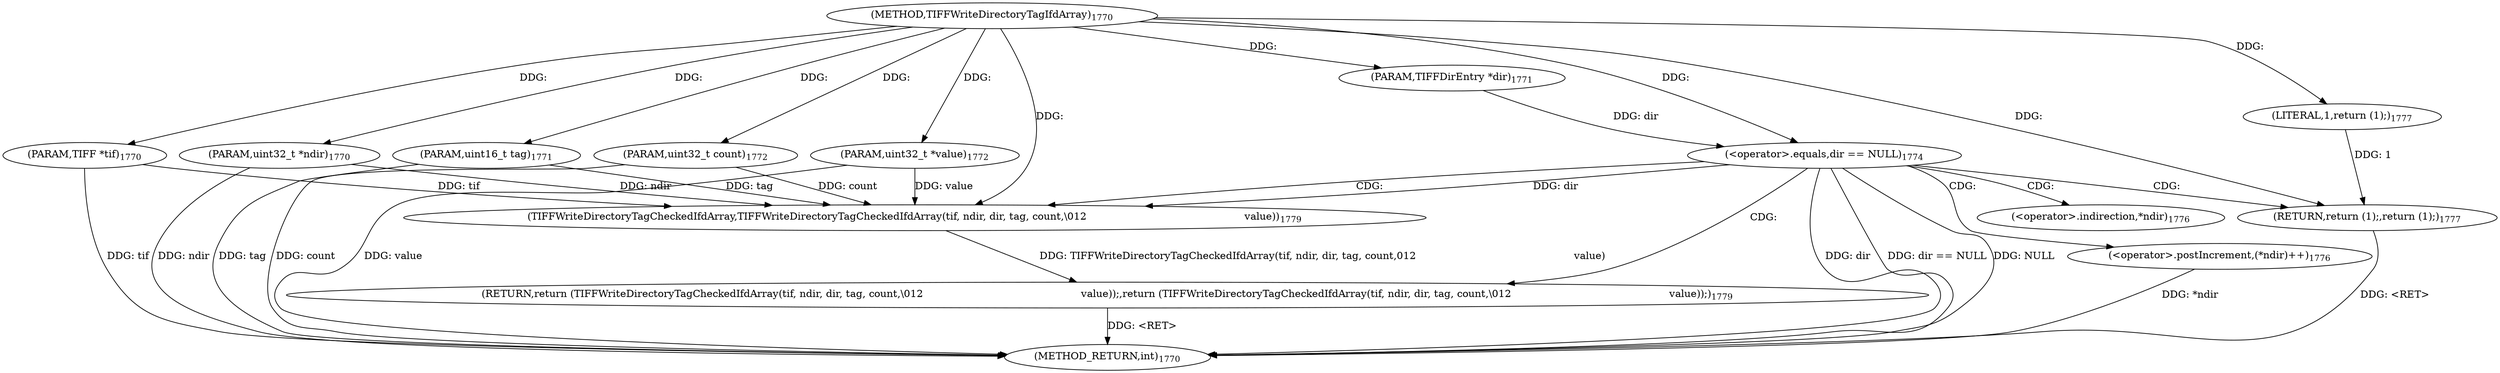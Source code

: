 digraph "TIFFWriteDirectoryTagIfdArray" {  
"68704" [label = <(METHOD,TIFFWriteDirectoryTagIfdArray)<SUB>1770</SUB>> ]
"68730" [label = <(METHOD_RETURN,int)<SUB>1770</SUB>> ]
"68705" [label = <(PARAM,TIFF *tif)<SUB>1770</SUB>> ]
"68706" [label = <(PARAM,uint32_t *ndir)<SUB>1770</SUB>> ]
"68707" [label = <(PARAM,TIFFDirEntry *dir)<SUB>1771</SUB>> ]
"68708" [label = <(PARAM,uint16_t tag)<SUB>1771</SUB>> ]
"68709" [label = <(PARAM,uint32_t count)<SUB>1772</SUB>> ]
"68710" [label = <(PARAM,uint32_t *value)<SUB>1772</SUB>> ]
"68722" [label = <(RETURN,return (TIFFWriteDirectoryTagCheckedIfdArray(tif, ndir, dir, tag, count,\012                                                 value));,return (TIFFWriteDirectoryTagCheckedIfdArray(tif, ndir, dir, tag, count,\012                                                 value));)<SUB>1779</SUB>> ]
"68713" [label = <(&lt;operator&gt;.equals,dir == NULL)<SUB>1774</SUB>> ]
"68723" [label = <(TIFFWriteDirectoryTagCheckedIfdArray,TIFFWriteDirectoryTagCheckedIfdArray(tif, ndir, dir, tag, count,\012                                                 value))<SUB>1779</SUB>> ]
"68717" [label = <(&lt;operator&gt;.postIncrement,(*ndir)++)<SUB>1776</SUB>> ]
"68720" [label = <(RETURN,return (1);,return (1);)<SUB>1777</SUB>> ]
"68721" [label = <(LITERAL,1,return (1);)<SUB>1777</SUB>> ]
"68718" [label = <(&lt;operator&gt;.indirection,*ndir)<SUB>1776</SUB>> ]
  "68722" -> "68730"  [ label = "DDG: &lt;RET&gt;"] 
  "68720" -> "68730"  [ label = "DDG: &lt;RET&gt;"] 
  "68705" -> "68730"  [ label = "DDG: tif"] 
  "68706" -> "68730"  [ label = "DDG: ndir"] 
  "68708" -> "68730"  [ label = "DDG: tag"] 
  "68709" -> "68730"  [ label = "DDG: count"] 
  "68710" -> "68730"  [ label = "DDG: value"] 
  "68713" -> "68730"  [ label = "DDG: dir"] 
  "68713" -> "68730"  [ label = "DDG: dir == NULL"] 
  "68717" -> "68730"  [ label = "DDG: *ndir"] 
  "68713" -> "68730"  [ label = "DDG: NULL"] 
  "68704" -> "68705"  [ label = "DDG: "] 
  "68704" -> "68706"  [ label = "DDG: "] 
  "68704" -> "68707"  [ label = "DDG: "] 
  "68704" -> "68708"  [ label = "DDG: "] 
  "68704" -> "68709"  [ label = "DDG: "] 
  "68704" -> "68710"  [ label = "DDG: "] 
  "68723" -> "68722"  [ label = "DDG: TIFFWriteDirectoryTagCheckedIfdArray(tif, ndir, dir, tag, count,\012                                                 value)"] 
  "68707" -> "68713"  [ label = "DDG: dir"] 
  "68704" -> "68713"  [ label = "DDG: "] 
  "68721" -> "68720"  [ label = "DDG: 1"] 
  "68704" -> "68720"  [ label = "DDG: "] 
  "68705" -> "68723"  [ label = "DDG: tif"] 
  "68704" -> "68723"  [ label = "DDG: "] 
  "68706" -> "68723"  [ label = "DDG: ndir"] 
  "68713" -> "68723"  [ label = "DDG: dir"] 
  "68708" -> "68723"  [ label = "DDG: tag"] 
  "68709" -> "68723"  [ label = "DDG: count"] 
  "68710" -> "68723"  [ label = "DDG: value"] 
  "68704" -> "68721"  [ label = "DDG: "] 
  "68713" -> "68720"  [ label = "CDG: "] 
  "68713" -> "68723"  [ label = "CDG: "] 
  "68713" -> "68718"  [ label = "CDG: "] 
  "68713" -> "68722"  [ label = "CDG: "] 
  "68713" -> "68717"  [ label = "CDG: "] 
}
